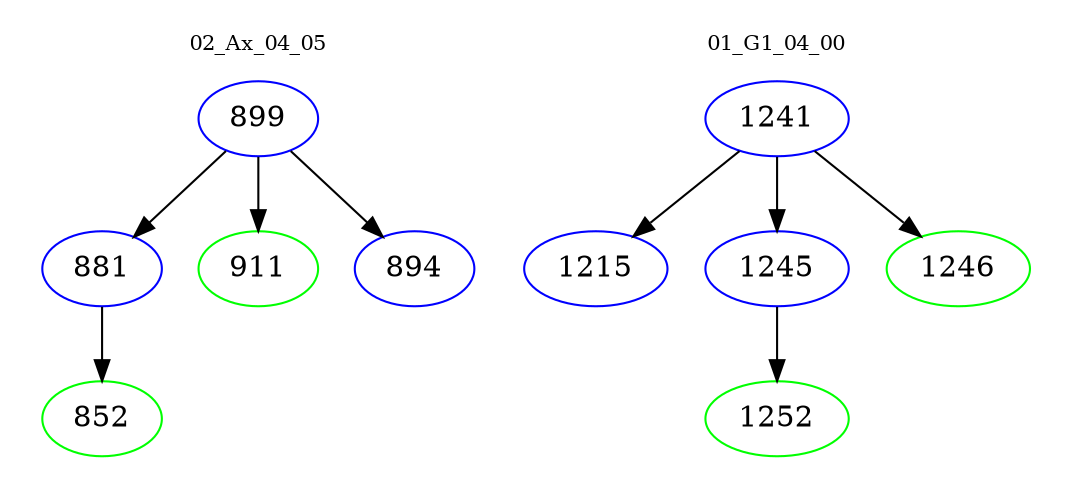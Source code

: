 digraph{
subgraph cluster_0 {
color = white
label = "02_Ax_04_05";
fontsize=10;
T0_899 [label="899", color="blue"]
T0_899 -> T0_881 [color="black"]
T0_881 [label="881", color="blue"]
T0_881 -> T0_852 [color="black"]
T0_852 [label="852", color="green"]
T0_899 -> T0_911 [color="black"]
T0_911 [label="911", color="green"]
T0_899 -> T0_894 [color="black"]
T0_894 [label="894", color="blue"]
}
subgraph cluster_1 {
color = white
label = "01_G1_04_00";
fontsize=10;
T1_1241 [label="1241", color="blue"]
T1_1241 -> T1_1215 [color="black"]
T1_1215 [label="1215", color="blue"]
T1_1241 -> T1_1245 [color="black"]
T1_1245 [label="1245", color="blue"]
T1_1245 -> T1_1252 [color="black"]
T1_1252 [label="1252", color="green"]
T1_1241 -> T1_1246 [color="black"]
T1_1246 [label="1246", color="green"]
}
}
